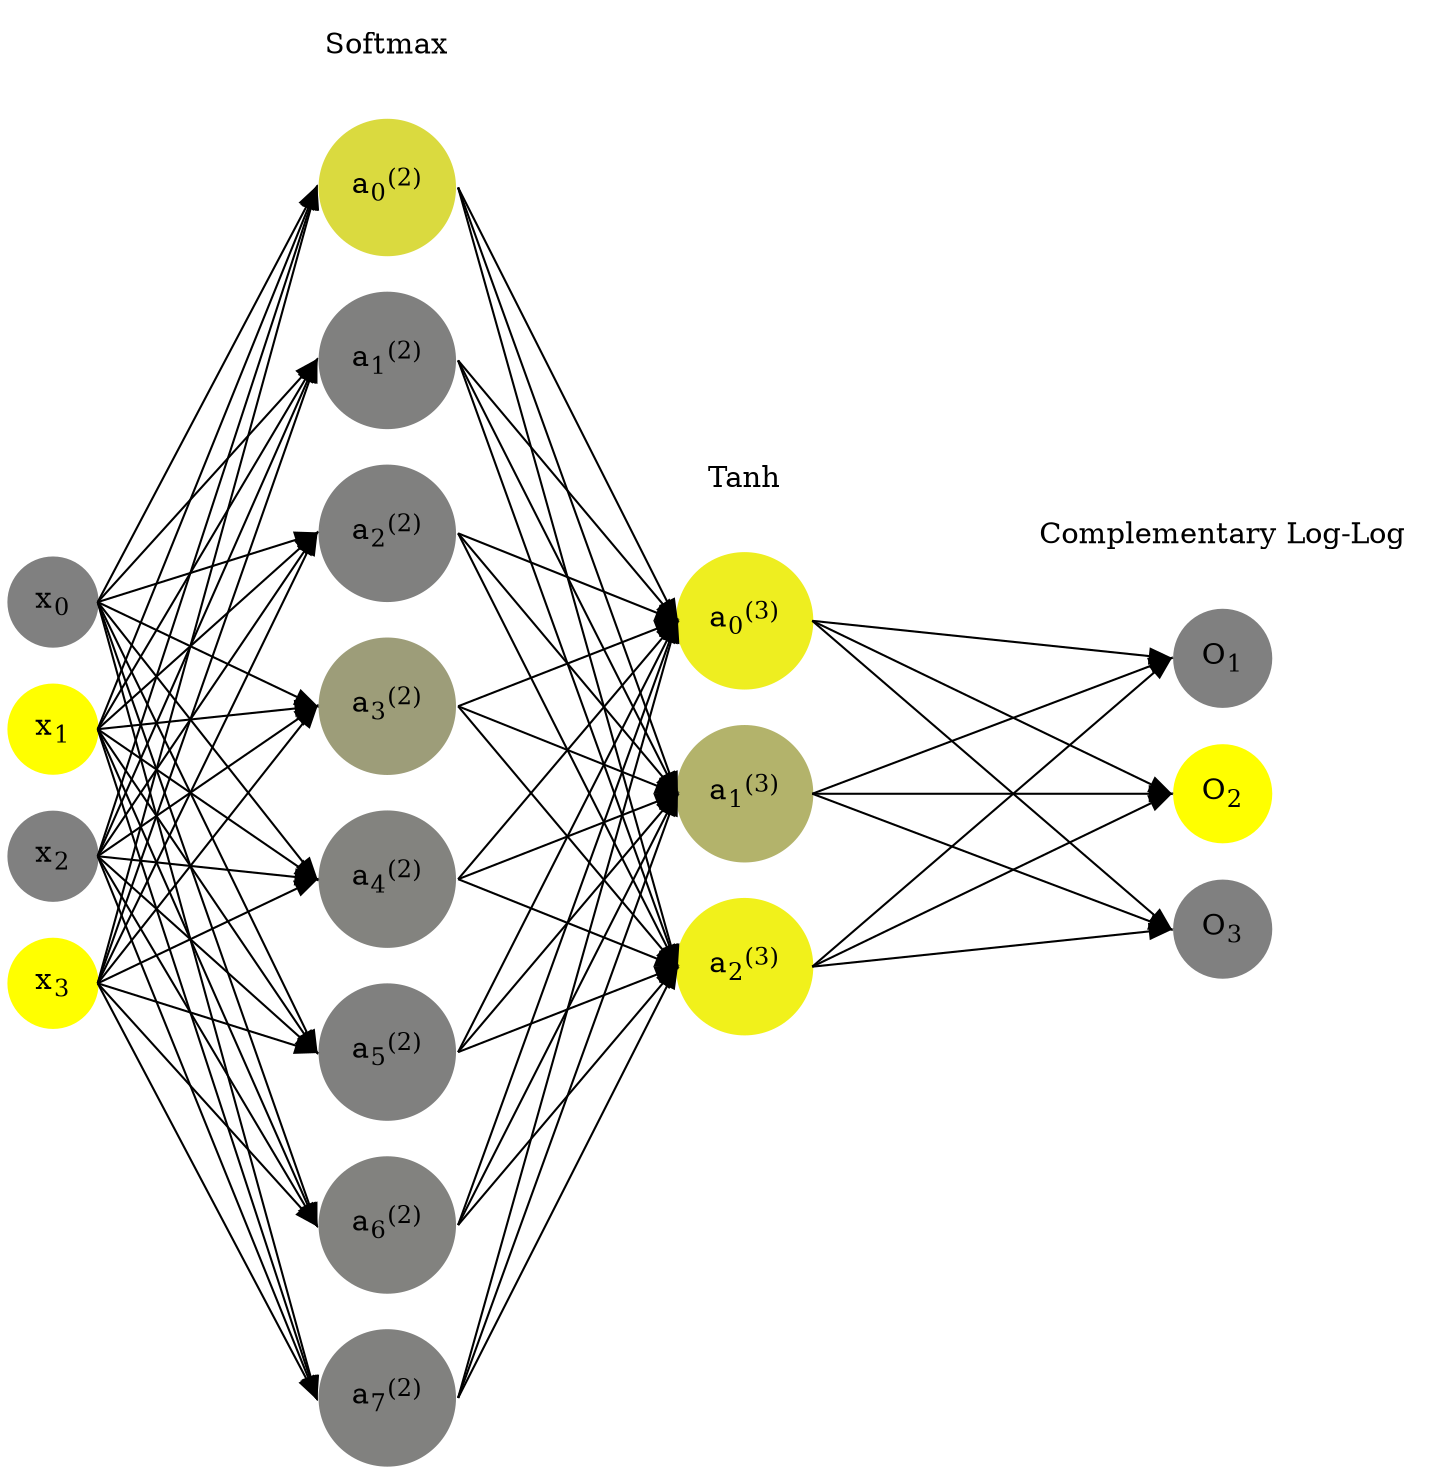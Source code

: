 digraph G {
	rankdir = LR;
	splines=false;
	edge[style=invis];
	ranksep= 1.4;
	{
	node [shape=circle, color="0.1667, 0.0, 0.5", style=filled, fillcolor="0.1667, 0.0, 0.5"];
	x0 [label=<x<sub>0</sub>>];
	}
	{
	node [shape=circle, color="0.1667, 1.0, 1.0", style=filled, fillcolor="0.1667, 1.0, 1.0"];
	x1 [label=<x<sub>1</sub>>];
	}
	{
	node [shape=circle, color="0.1667, 0.0, 0.5", style=filled, fillcolor="0.1667, 0.0, 0.5"];
	x2 [label=<x<sub>2</sub>>];
	}
	{
	node [shape=circle, color="0.1667, 1.0, 1.0", style=filled, fillcolor="0.1667, 1.0, 1.0"];
	x3 [label=<x<sub>3</sub>>];
	}
	{
	node [shape=circle, color="0.1667, 0.708299, 0.854150", style=filled, fillcolor="0.1667, 0.708299, 0.854150"];
	a02 [label=<a<sub>0</sub><sup>(2)</sup>>];
	}
	{
	node [shape=circle, color="0.1667, 0.000715, 0.500357", style=filled, fillcolor="0.1667, 0.000715, 0.500357"];
	a12 [label=<a<sub>1</sub><sup>(2)</sup>>];
	}
	{
	node [shape=circle, color="0.1667, 0.005750, 0.502875", style=filled, fillcolor="0.1667, 0.005750, 0.502875"];
	a22 [label=<a<sub>2</sub><sup>(2)</sup>>];
	}
	{
	node [shape=circle, color="0.1667, 0.228557, 0.614278", style=filled, fillcolor="0.1667, 0.228557, 0.614278"];
	a32 [label=<a<sub>3</sub><sup>(2)</sup>>];
	}
	{
	node [shape=circle, color="0.1667, 0.027454, 0.513727", style=filled, fillcolor="0.1667, 0.027454, 0.513727"];
	a42 [label=<a<sub>4</sub><sup>(2)</sup>>];
	}
	{
	node [shape=circle, color="0.1667, 0.000844, 0.500422", style=filled, fillcolor="0.1667, 0.000844, 0.500422"];
	a52 [label=<a<sub>5</sub><sup>(2)</sup>>];
	}
	{
	node [shape=circle, color="0.1667, 0.019657, 0.509829", style=filled, fillcolor="0.1667, 0.019657, 0.509829"];
	a62 [label=<a<sub>6</sub><sup>(2)</sup>>];
	}
	{
	node [shape=circle, color="0.1667, 0.008724, 0.504362", style=filled, fillcolor="0.1667, 0.008724, 0.504362"];
	a72 [label=<a<sub>7</sub><sup>(2)</sup>>];
	}
	{
	node [shape=circle, color="0.1667, 0.864703, 0.932351", style=filled, fillcolor="0.1667, 0.864703, 0.932351"];
	a03 [label=<a<sub>0</sub><sup>(3)</sup>>];
	}
	{
	node [shape=circle, color="0.1667, 0.403718, 0.701859", style=filled, fillcolor="0.1667, 0.403718, 0.701859"];
	a13 [label=<a<sub>1</sub><sup>(3)</sup>>];
	}
	{
	node [shape=circle, color="0.1667, 0.887102, 0.943551", style=filled, fillcolor="0.1667, 0.887102, 0.943551"];
	a23 [label=<a<sub>2</sub><sup>(3)</sup>>];
	}
	{
	node [shape=circle, color="0.1667, 0.0, 0.5", style=filled, fillcolor="0.1667, 0.0, 0.5"];
	O1 [label=<O<sub>1</sub>>];
	}
	{
	node [shape=circle, color="0.1667, 1.0, 1.0", style=filled, fillcolor="0.1667, 1.0, 1.0"];
	O2 [label=<O<sub>2</sub>>];
	}
	{
	node [shape=circle, color="0.1667, 0.0, 0.5", style=filled, fillcolor="0.1667, 0.0, 0.5"];
	O3 [label=<O<sub>3</sub>>];
	}
	{
	rank=same;
	x0->x1->x2->x3;
	}
	{
	rank=same;
	a02->a12->a22->a32->a42->a52->a62->a72;
	}
	{
	rank=same;
	a03->a13->a23;
	}
	{
	rank=same;
	O1->O2->O3;
	}
	l1 [shape=plaintext,label="Softmax"];
	l1->a02;
	{rank=same; l1;a02};
	l2 [shape=plaintext,label="Tanh"];
	l2->a03;
	{rank=same; l2;a03};
	l3 [shape=plaintext,label="Complementary Log-Log"];
	l3->O1;
	{rank=same; l3;O1};
edge[style=solid, tailport=e, headport=w];
	{x0;x1;x2;x3} -> {a02;a12;a22;a32;a42;a52;a62;a72};
	{a02;a12;a22;a32;a42;a52;a62;a72} -> {a03;a13;a23};
	{a03;a13;a23} -> {O1,O2,O3};
}